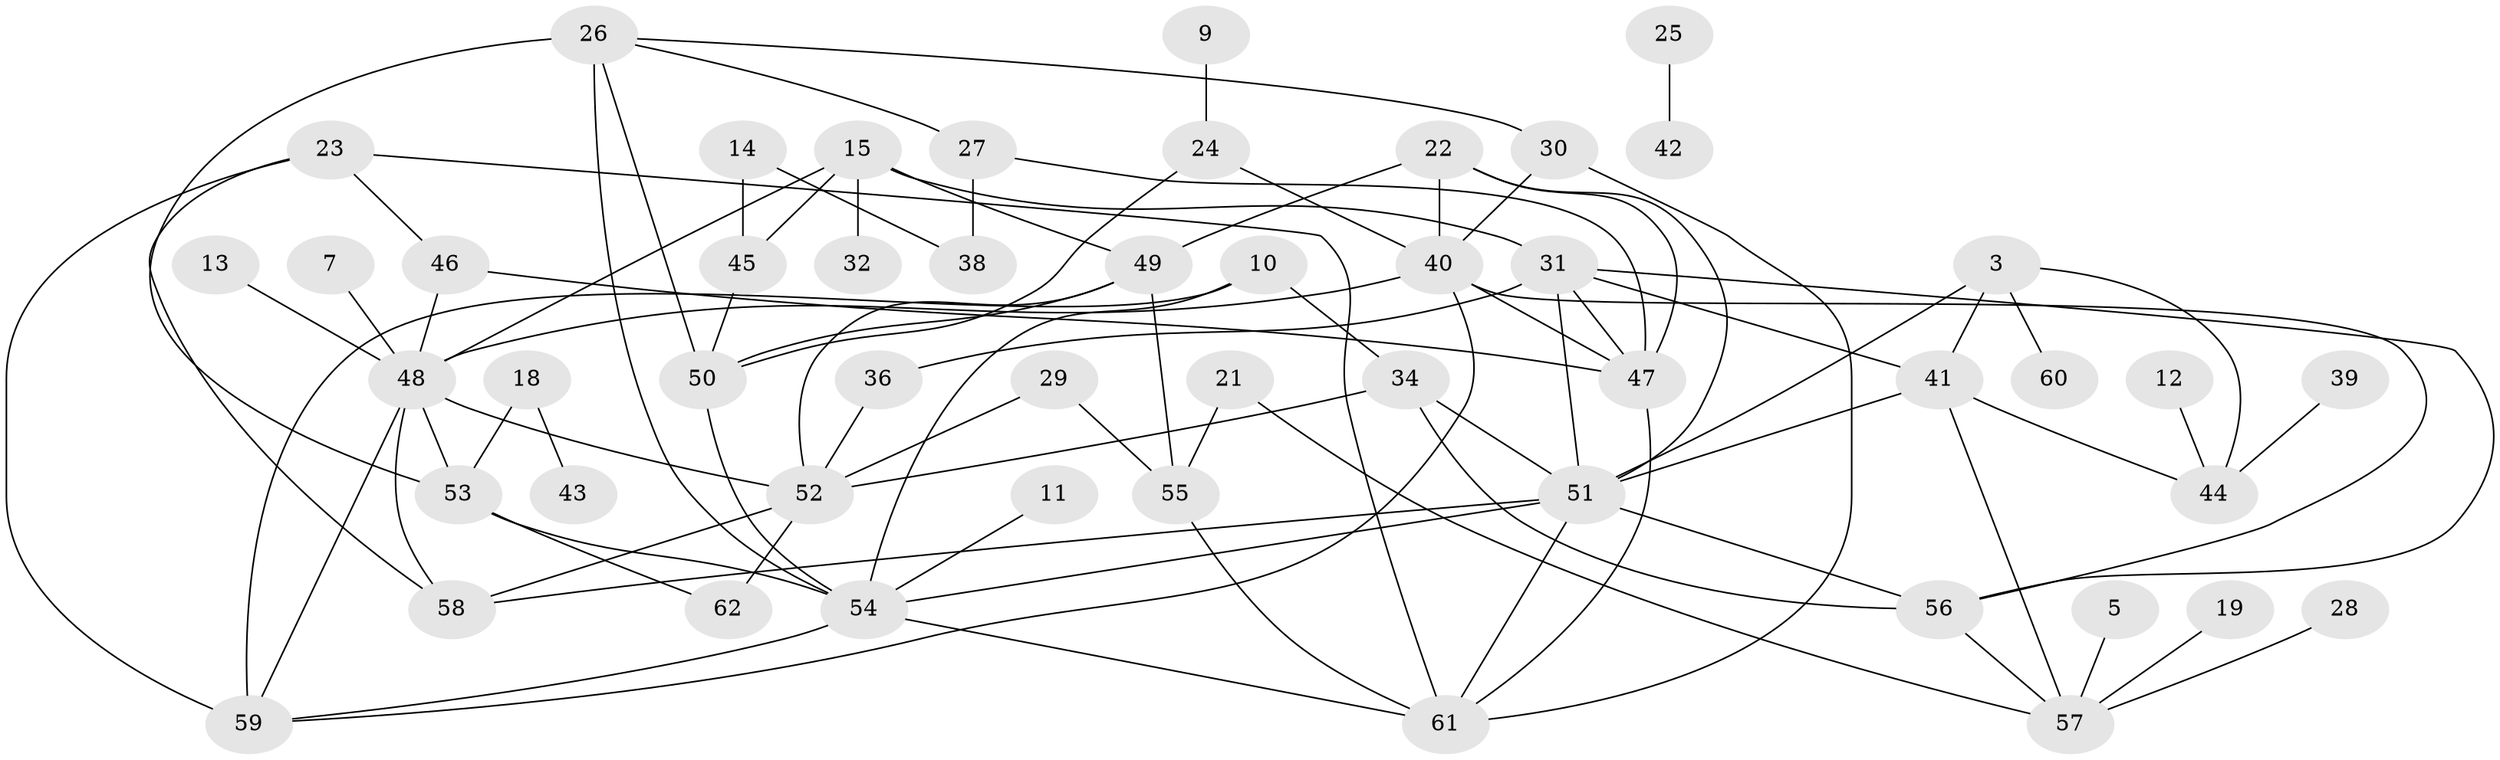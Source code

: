 // original degree distribution, {4: 0.15447154471544716, 2: 0.21138211382113822, 0: 0.08943089430894309, 1: 0.18699186991869918, 3: 0.25203252032520324, 6: 0.024390243902439025, 5: 0.08130081300813008}
// Generated by graph-tools (version 1.1) at 2025/49/03/09/25 03:49:09]
// undirected, 51 vertices, 89 edges
graph export_dot {
graph [start="1"]
  node [color=gray90,style=filled];
  3;
  5;
  7;
  9;
  10;
  11;
  12;
  13;
  14;
  15;
  18;
  19;
  21;
  22;
  23;
  24;
  25;
  26;
  27;
  28;
  29;
  30;
  31;
  32;
  34;
  36;
  38;
  39;
  40;
  41;
  42;
  43;
  44;
  45;
  46;
  47;
  48;
  49;
  50;
  51;
  52;
  53;
  54;
  55;
  56;
  57;
  58;
  59;
  60;
  61;
  62;
  3 -- 41 [weight=1.0];
  3 -- 44 [weight=1.0];
  3 -- 51 [weight=1.0];
  3 -- 60 [weight=1.0];
  5 -- 57 [weight=1.0];
  7 -- 48 [weight=1.0];
  9 -- 24 [weight=1.0];
  10 -- 34 [weight=1.0];
  10 -- 54 [weight=1.0];
  10 -- 59 [weight=1.0];
  11 -- 54 [weight=1.0];
  12 -- 44 [weight=1.0];
  13 -- 48 [weight=1.0];
  14 -- 38 [weight=1.0];
  14 -- 45 [weight=1.0];
  15 -- 31 [weight=1.0];
  15 -- 32 [weight=1.0];
  15 -- 45 [weight=1.0];
  15 -- 48 [weight=1.0];
  15 -- 49 [weight=1.0];
  18 -- 43 [weight=1.0];
  18 -- 53 [weight=1.0];
  19 -- 57 [weight=1.0];
  21 -- 55 [weight=1.0];
  21 -- 57 [weight=1.0];
  22 -- 40 [weight=2.0];
  22 -- 47 [weight=1.0];
  22 -- 49 [weight=1.0];
  22 -- 51 [weight=1.0];
  23 -- 46 [weight=1.0];
  23 -- 58 [weight=1.0];
  23 -- 59 [weight=1.0];
  23 -- 61 [weight=1.0];
  24 -- 40 [weight=1.0];
  24 -- 50 [weight=1.0];
  25 -- 42 [weight=1.0];
  26 -- 27 [weight=1.0];
  26 -- 30 [weight=1.0];
  26 -- 50 [weight=1.0];
  26 -- 53 [weight=1.0];
  26 -- 54 [weight=1.0];
  27 -- 38 [weight=1.0];
  27 -- 47 [weight=1.0];
  28 -- 57 [weight=1.0];
  29 -- 52 [weight=1.0];
  29 -- 55 [weight=1.0];
  30 -- 40 [weight=1.0];
  30 -- 61 [weight=1.0];
  31 -- 36 [weight=1.0];
  31 -- 41 [weight=1.0];
  31 -- 47 [weight=1.0];
  31 -- 51 [weight=1.0];
  31 -- 56 [weight=1.0];
  34 -- 51 [weight=1.0];
  34 -- 52 [weight=1.0];
  34 -- 56 [weight=1.0];
  36 -- 52 [weight=1.0];
  39 -- 44 [weight=1.0];
  40 -- 47 [weight=1.0];
  40 -- 48 [weight=2.0];
  40 -- 56 [weight=1.0];
  40 -- 59 [weight=1.0];
  41 -- 44 [weight=1.0];
  41 -- 51 [weight=1.0];
  41 -- 57 [weight=1.0];
  45 -- 50 [weight=1.0];
  46 -- 47 [weight=1.0];
  46 -- 48 [weight=1.0];
  47 -- 61 [weight=1.0];
  48 -- 52 [weight=1.0];
  48 -- 53 [weight=1.0];
  48 -- 58 [weight=1.0];
  48 -- 59 [weight=1.0];
  49 -- 50 [weight=1.0];
  49 -- 52 [weight=1.0];
  49 -- 55 [weight=1.0];
  50 -- 54 [weight=1.0];
  51 -- 54 [weight=1.0];
  51 -- 56 [weight=1.0];
  51 -- 58 [weight=1.0];
  51 -- 61 [weight=1.0];
  52 -- 58 [weight=1.0];
  52 -- 62 [weight=1.0];
  53 -- 54 [weight=1.0];
  53 -- 62 [weight=1.0];
  54 -- 59 [weight=1.0];
  54 -- 61 [weight=1.0];
  55 -- 61 [weight=1.0];
  56 -- 57 [weight=1.0];
}
